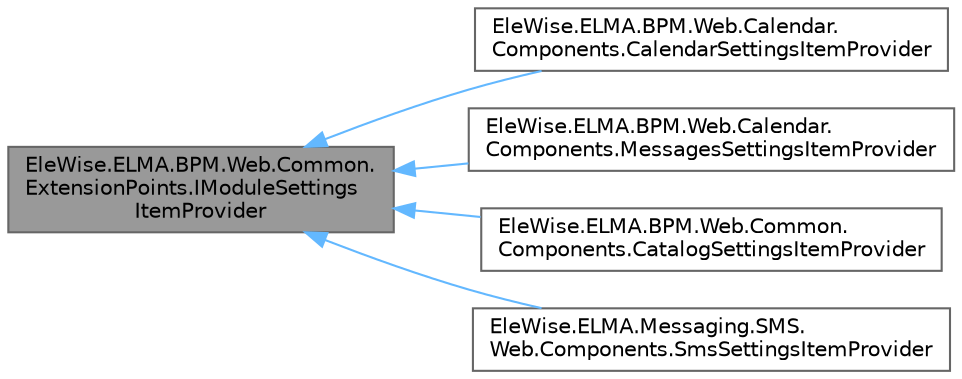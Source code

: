 digraph "EleWise.ELMA.BPM.Web.Common.ExtensionPoints.IModuleSettingsItemProvider"
{
 // LATEX_PDF_SIZE
  bgcolor="transparent";
  edge [fontname=Helvetica,fontsize=10,labelfontname=Helvetica,labelfontsize=10];
  node [fontname=Helvetica,fontsize=10,shape=box,height=0.2,width=0.4];
  rankdir="LR";
  Node1 [id="Node000001",label="EleWise.ELMA.BPM.Web.Common.\lExtensionPoints.IModuleSettings\lItemProvider",height=0.2,width=0.4,color="gray40", fillcolor="grey60", style="filled", fontcolor="black",tooltip="Точка расширения для добавления настроек модуля"];
  Node1 -> Node2 [id="edge1_Node000001_Node000002",dir="back",color="steelblue1",style="solid",tooltip=" "];
  Node2 [id="Node000002",label="EleWise.ELMA.BPM.Web.Calendar.\lComponents.CalendarSettingsItemProvider",height=0.2,width=0.4,color="gray40", fillcolor="white", style="filled",tooltip=" "];
  Node1 -> Node3 [id="edge2_Node000001_Node000003",dir="back",color="steelblue1",style="solid",tooltip=" "];
  Node3 [id="Node000003",label="EleWise.ELMA.BPM.Web.Calendar.\lComponents.MessagesSettingsItemProvider",height=0.2,width=0.4,color="gray40", fillcolor="white", style="filled",tooltip=" "];
  Node1 -> Node4 [id="edge3_Node000001_Node000004",dir="back",color="steelblue1",style="solid",tooltip=" "];
  Node4 [id="Node000004",label="EleWise.ELMA.BPM.Web.Common.\lComponents.CatalogSettingsItemProvider",height=0.2,width=0.4,color="gray40", fillcolor="white", style="filled",tooltip=" "];
  Node1 -> Node5 [id="edge4_Node000001_Node000005",dir="back",color="steelblue1",style="solid",tooltip=" "];
  Node5 [id="Node000005",label="EleWise.ELMA.Messaging.SMS.\lWeb.Components.SmsSettingsItemProvider",height=0.2,width=0.4,color="gray40", fillcolor="white", style="filled",tooltip=" "];
}

